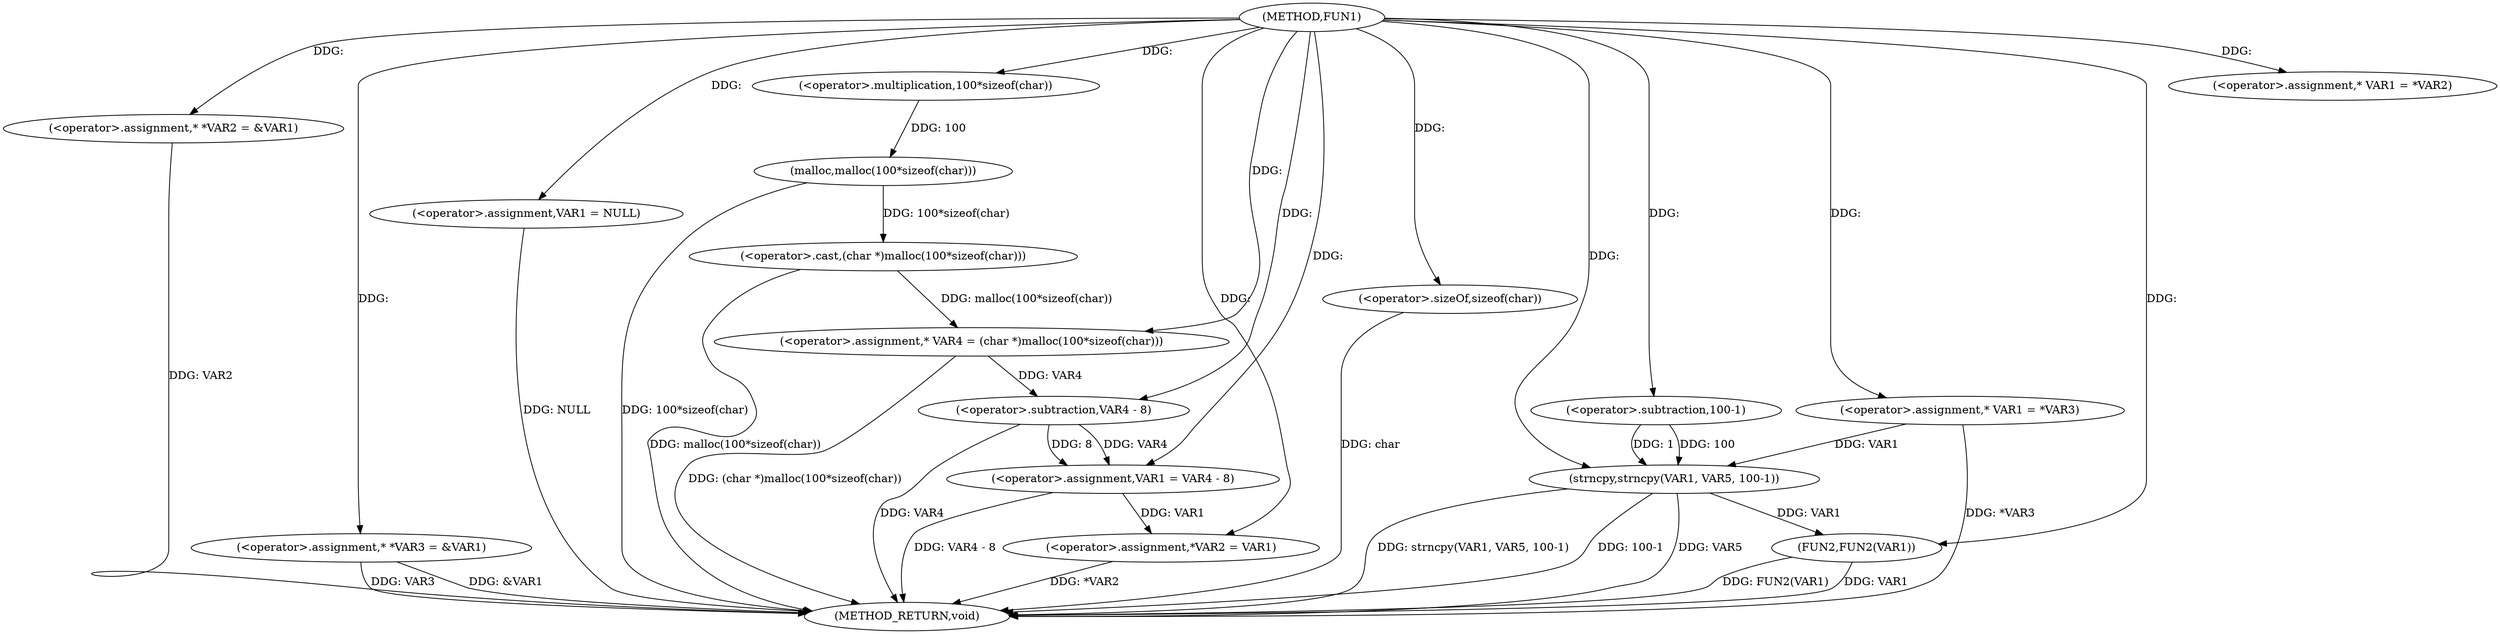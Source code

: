 digraph FUN1 {  
"1000100" [label = "(METHOD,FUN1)" ]
"1000158" [label = "(METHOD_RETURN,void)" ]
"1000104" [label = "(<operator>.assignment,* *VAR2 = &VAR1)" ]
"1000109" [label = "(<operator>.assignment,* *VAR3 = &VAR1)" ]
"1000113" [label = "(<operator>.assignment,VAR1 = NULL)" ]
"1000118" [label = "(<operator>.assignment,* VAR1 = *VAR2)" ]
"1000124" [label = "(<operator>.assignment,* VAR4 = (char *)malloc(100*sizeof(char)))" ]
"1000126" [label = "(<operator>.cast,(char *)malloc(100*sizeof(char)))" ]
"1000128" [label = "(malloc,malloc(100*sizeof(char)))" ]
"1000129" [label = "(<operator>.multiplication,100*sizeof(char))" ]
"1000131" [label = "(<operator>.sizeOf,sizeof(char))" ]
"1000133" [label = "(<operator>.assignment,VAR1 = VAR4 - 8)" ]
"1000135" [label = "(<operator>.subtraction,VAR4 - 8)" ]
"1000138" [label = "(<operator>.assignment,*VAR2 = VAR1)" ]
"1000144" [label = "(<operator>.assignment,* VAR1 = *VAR3)" ]
"1000150" [label = "(strncpy,strncpy(VAR1, VAR5, 100-1))" ]
"1000153" [label = "(<operator>.subtraction,100-1)" ]
"1000156" [label = "(FUN2,FUN2(VAR1))" ]
  "1000124" -> "1000158"  [ label = "DDG: (char *)malloc(100*sizeof(char))"] 
  "1000156" -> "1000158"  [ label = "DDG: VAR1"] 
  "1000104" -> "1000158"  [ label = "DDG: VAR2"] 
  "1000150" -> "1000158"  [ label = "DDG: VAR5"] 
  "1000113" -> "1000158"  [ label = "DDG: NULL"] 
  "1000150" -> "1000158"  [ label = "DDG: 100-1"] 
  "1000135" -> "1000158"  [ label = "DDG: VAR4"] 
  "1000150" -> "1000158"  [ label = "DDG: strncpy(VAR1, VAR5, 100-1)"] 
  "1000144" -> "1000158"  [ label = "DDG: *VAR3"] 
  "1000109" -> "1000158"  [ label = "DDG: &VAR1"] 
  "1000131" -> "1000158"  [ label = "DDG: char"] 
  "1000138" -> "1000158"  [ label = "DDG: *VAR2"] 
  "1000128" -> "1000158"  [ label = "DDG: 100*sizeof(char)"] 
  "1000133" -> "1000158"  [ label = "DDG: VAR4 - 8"] 
  "1000109" -> "1000158"  [ label = "DDG: VAR3"] 
  "1000126" -> "1000158"  [ label = "DDG: malloc(100*sizeof(char))"] 
  "1000156" -> "1000158"  [ label = "DDG: FUN2(VAR1)"] 
  "1000100" -> "1000104"  [ label = "DDG: "] 
  "1000100" -> "1000109"  [ label = "DDG: "] 
  "1000100" -> "1000113"  [ label = "DDG: "] 
  "1000100" -> "1000118"  [ label = "DDG: "] 
  "1000126" -> "1000124"  [ label = "DDG: malloc(100*sizeof(char))"] 
  "1000100" -> "1000124"  [ label = "DDG: "] 
  "1000128" -> "1000126"  [ label = "DDG: 100*sizeof(char)"] 
  "1000129" -> "1000128"  [ label = "DDG: 100"] 
  "1000100" -> "1000129"  [ label = "DDG: "] 
  "1000100" -> "1000131"  [ label = "DDG: "] 
  "1000135" -> "1000133"  [ label = "DDG: VAR4"] 
  "1000135" -> "1000133"  [ label = "DDG: 8"] 
  "1000100" -> "1000133"  [ label = "DDG: "] 
  "1000124" -> "1000135"  [ label = "DDG: VAR4"] 
  "1000100" -> "1000135"  [ label = "DDG: "] 
  "1000133" -> "1000138"  [ label = "DDG: VAR1"] 
  "1000100" -> "1000138"  [ label = "DDG: "] 
  "1000100" -> "1000144"  [ label = "DDG: "] 
  "1000144" -> "1000150"  [ label = "DDG: VAR1"] 
  "1000100" -> "1000150"  [ label = "DDG: "] 
  "1000153" -> "1000150"  [ label = "DDG: 100"] 
  "1000153" -> "1000150"  [ label = "DDG: 1"] 
  "1000100" -> "1000153"  [ label = "DDG: "] 
  "1000150" -> "1000156"  [ label = "DDG: VAR1"] 
  "1000100" -> "1000156"  [ label = "DDG: "] 
}

